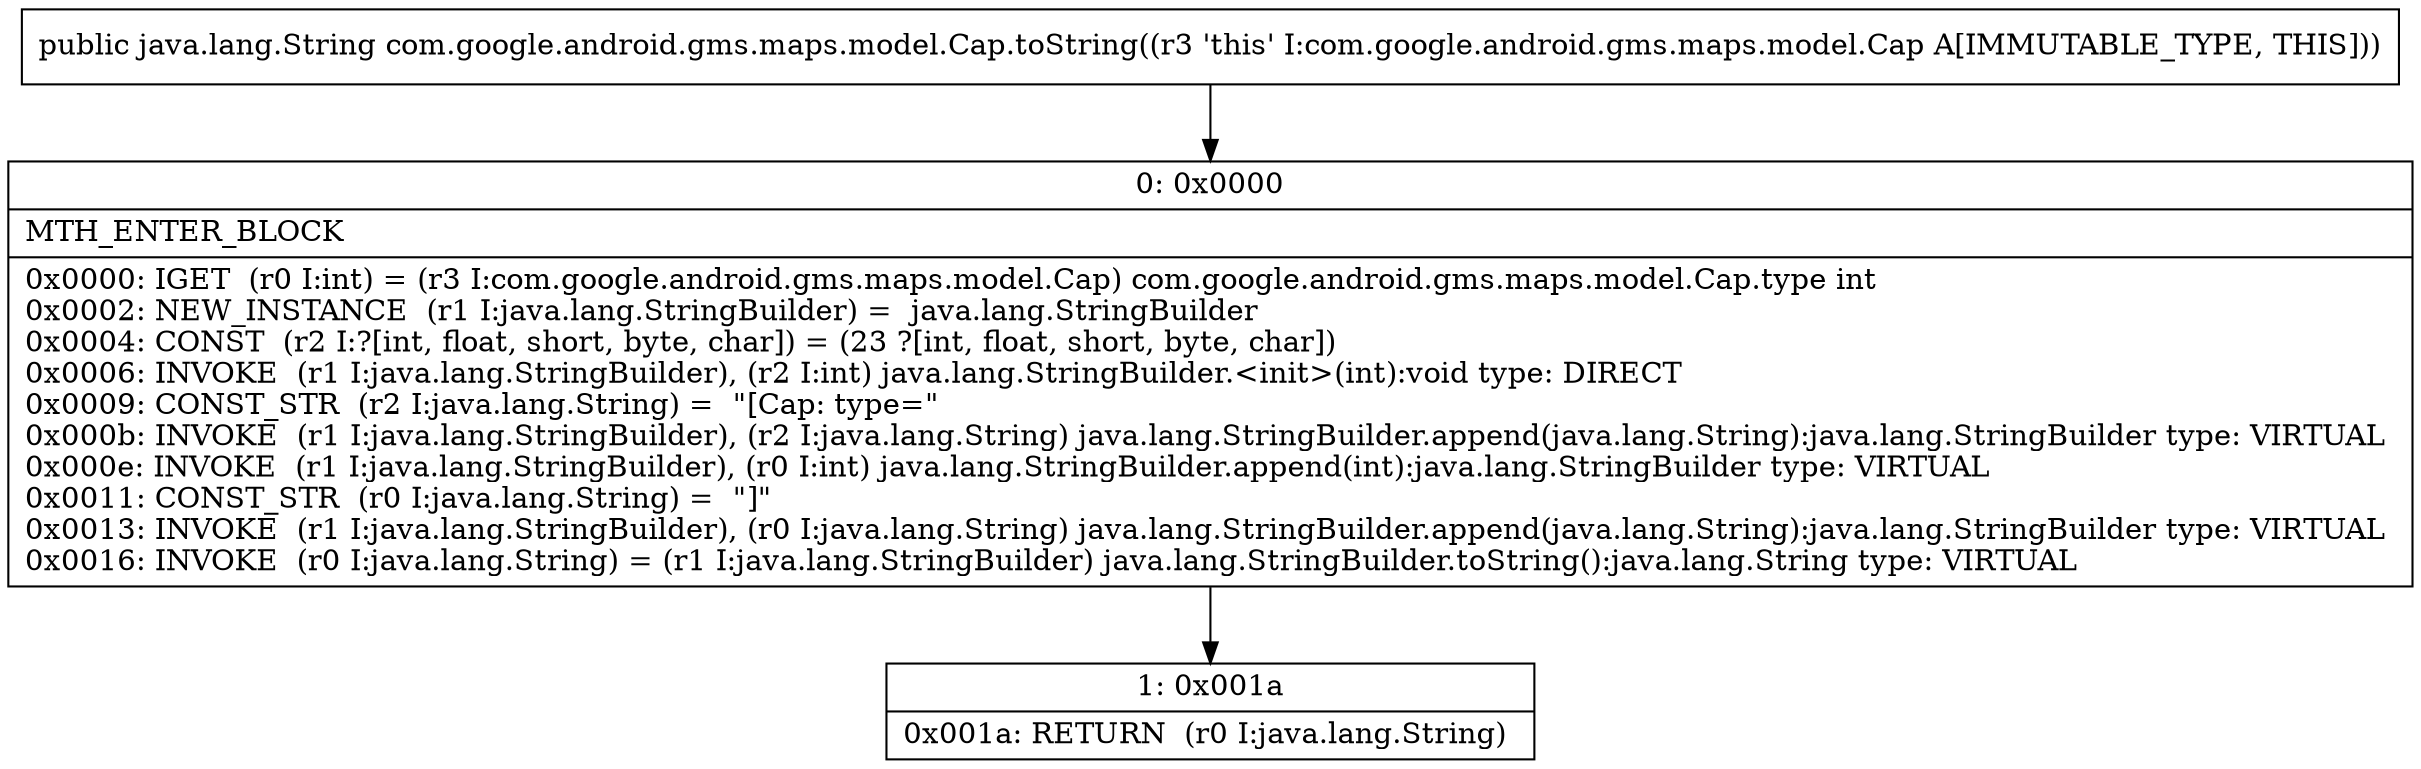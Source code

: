 digraph "CFG forcom.google.android.gms.maps.model.Cap.toString()Ljava\/lang\/String;" {
Node_0 [shape=record,label="{0\:\ 0x0000|MTH_ENTER_BLOCK\l|0x0000: IGET  (r0 I:int) = (r3 I:com.google.android.gms.maps.model.Cap) com.google.android.gms.maps.model.Cap.type int \l0x0002: NEW_INSTANCE  (r1 I:java.lang.StringBuilder) =  java.lang.StringBuilder \l0x0004: CONST  (r2 I:?[int, float, short, byte, char]) = (23 ?[int, float, short, byte, char]) \l0x0006: INVOKE  (r1 I:java.lang.StringBuilder), (r2 I:int) java.lang.StringBuilder.\<init\>(int):void type: DIRECT \l0x0009: CONST_STR  (r2 I:java.lang.String) =  \"[Cap: type=\" \l0x000b: INVOKE  (r1 I:java.lang.StringBuilder), (r2 I:java.lang.String) java.lang.StringBuilder.append(java.lang.String):java.lang.StringBuilder type: VIRTUAL \l0x000e: INVOKE  (r1 I:java.lang.StringBuilder), (r0 I:int) java.lang.StringBuilder.append(int):java.lang.StringBuilder type: VIRTUAL \l0x0011: CONST_STR  (r0 I:java.lang.String) =  \"]\" \l0x0013: INVOKE  (r1 I:java.lang.StringBuilder), (r0 I:java.lang.String) java.lang.StringBuilder.append(java.lang.String):java.lang.StringBuilder type: VIRTUAL \l0x0016: INVOKE  (r0 I:java.lang.String) = (r1 I:java.lang.StringBuilder) java.lang.StringBuilder.toString():java.lang.String type: VIRTUAL \l}"];
Node_1 [shape=record,label="{1\:\ 0x001a|0x001a: RETURN  (r0 I:java.lang.String) \l}"];
MethodNode[shape=record,label="{public java.lang.String com.google.android.gms.maps.model.Cap.toString((r3 'this' I:com.google.android.gms.maps.model.Cap A[IMMUTABLE_TYPE, THIS])) }"];
MethodNode -> Node_0;
Node_0 -> Node_1;
}

